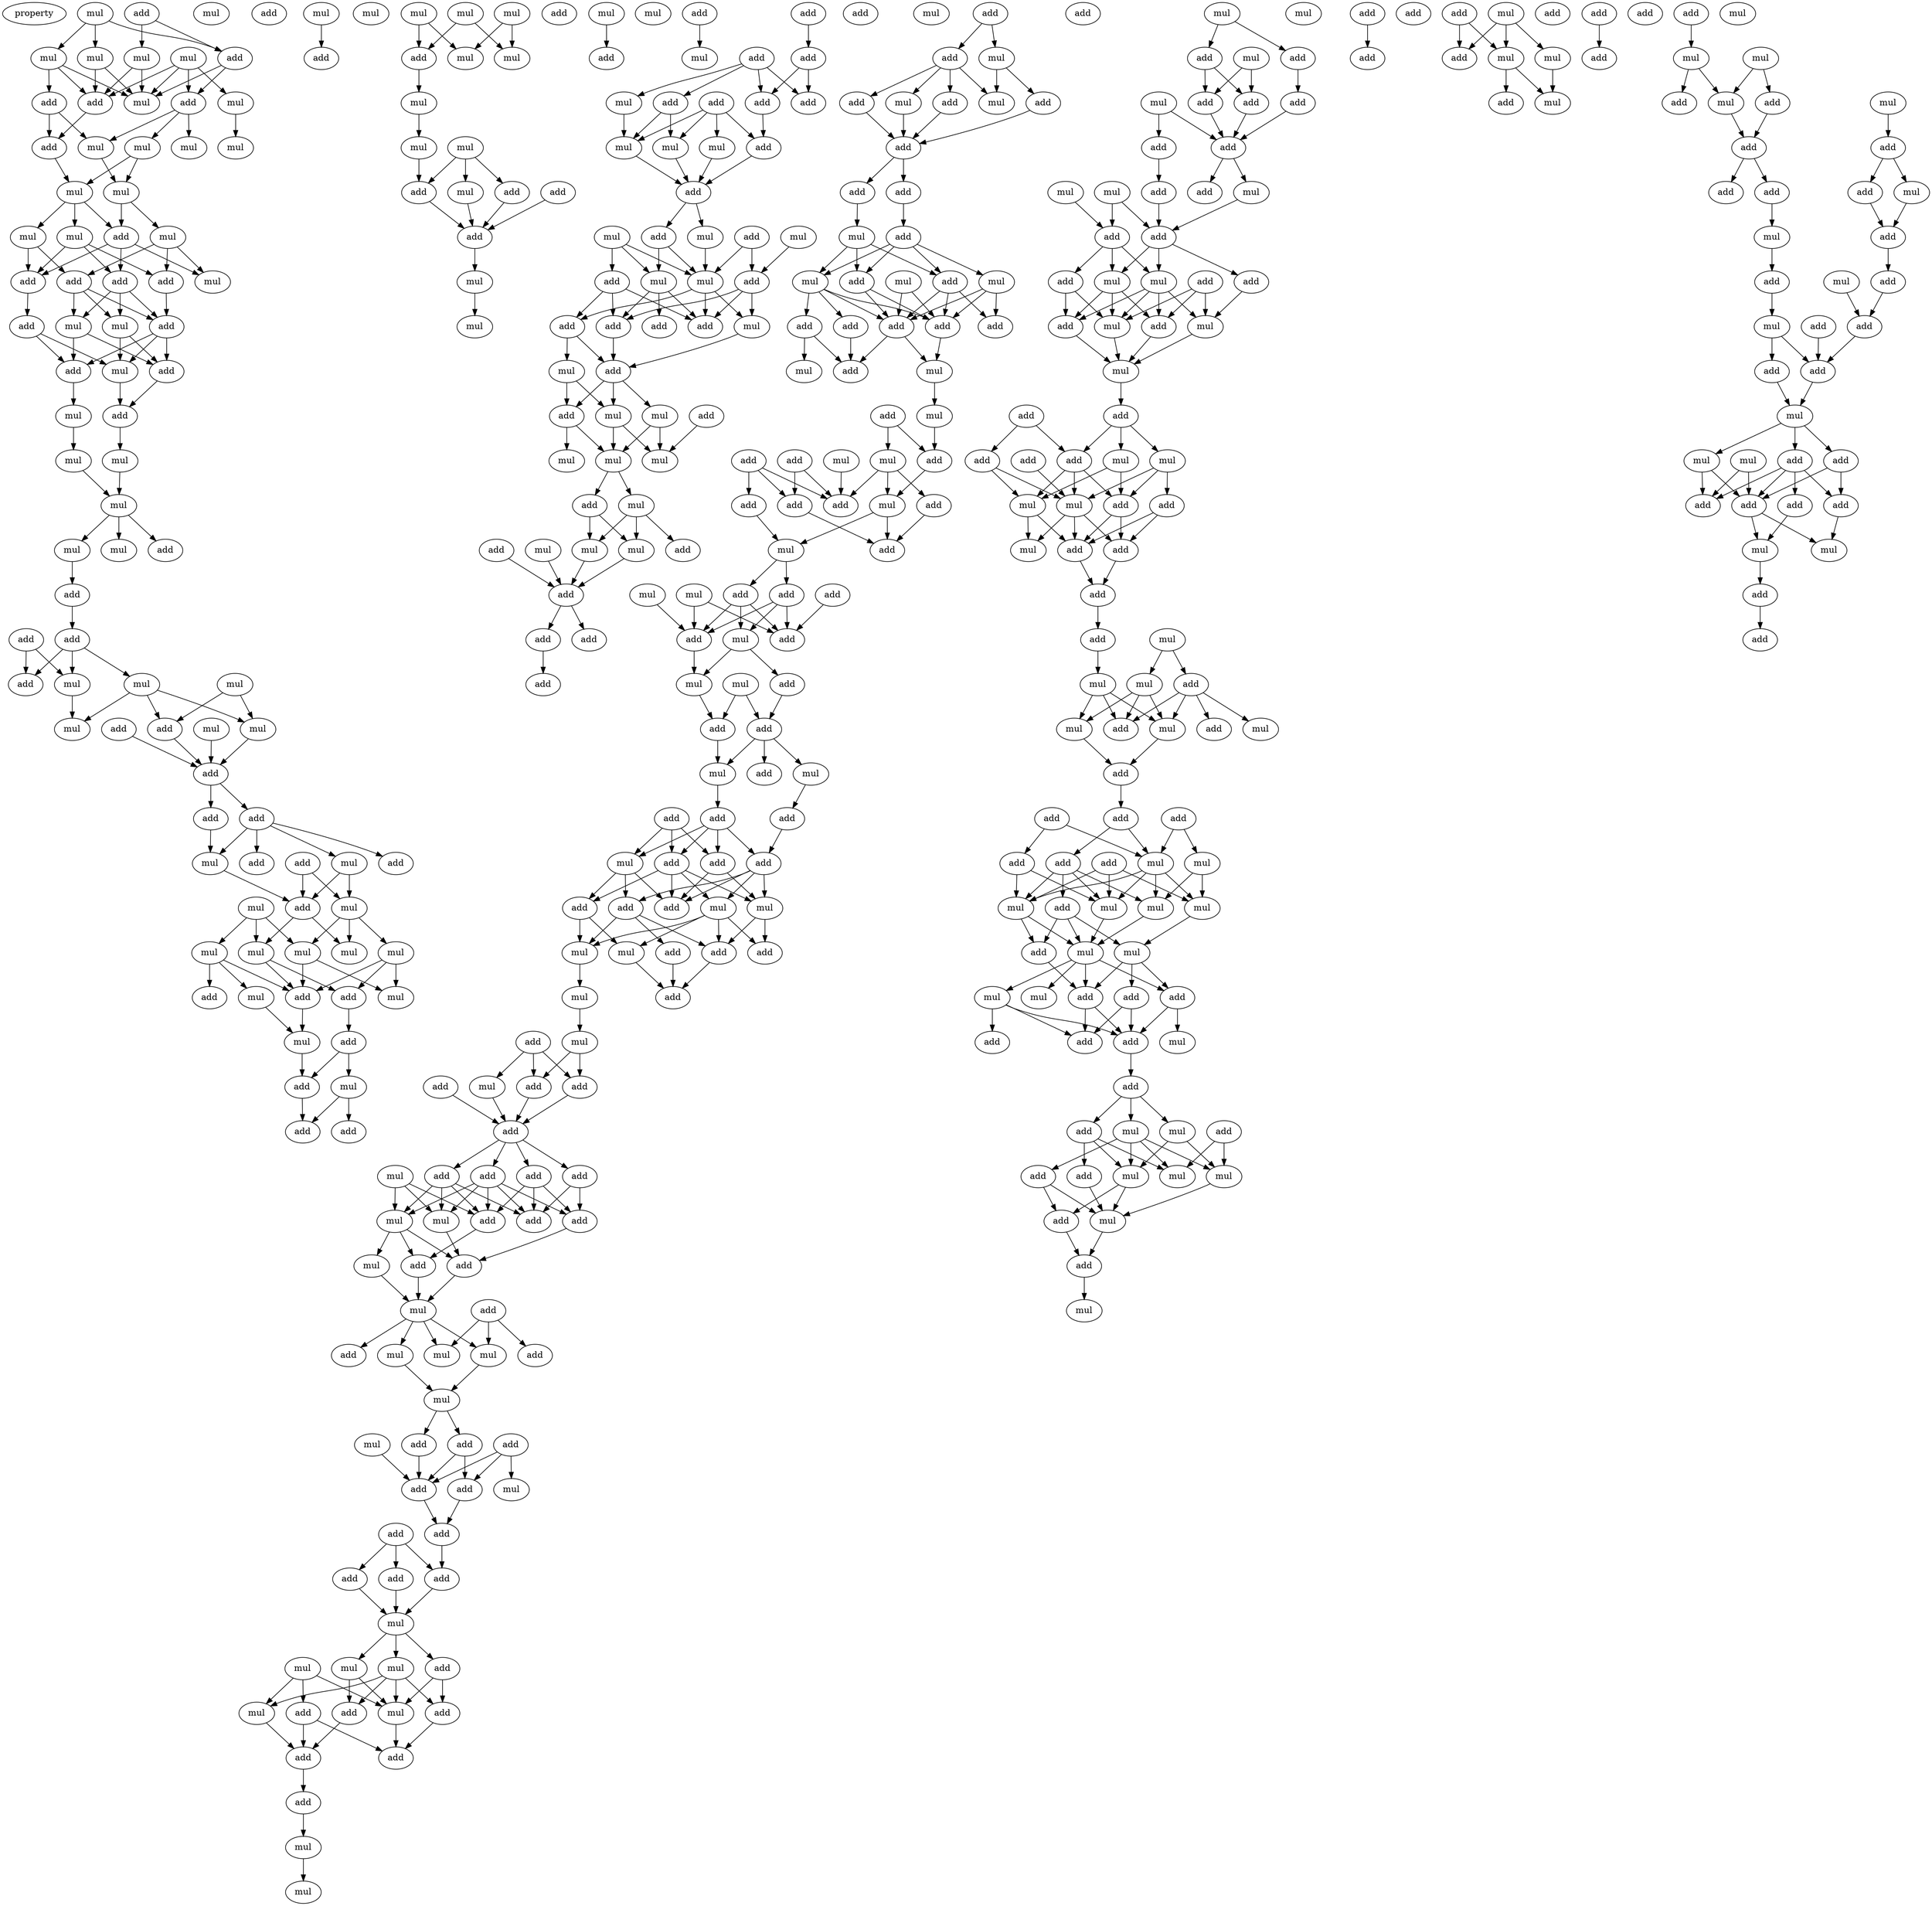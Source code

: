 digraph {
    node [fontcolor=black]
    property [mul=2,lf=1.1]
    0 [ label = mul ];
    1 [ label = add ];
    2 [ label = mul ];
    3 [ label = mul ];
    4 [ label = mul ];
    5 [ label = add ];
    6 [ label = mul ];
    7 [ label = add ];
    8 [ label = mul ];
    9 [ label = add ];
    10 [ label = add ];
    11 [ label = mul ];
    12 [ label = add ];
    13 [ label = mul ];
    14 [ label = mul ];
    15 [ label = mul ];
    16 [ label = mul ];
    17 [ label = mul ];
    18 [ label = mul ];
    19 [ label = mul ];
    20 [ label = add ];
    21 [ label = mul ];
    22 [ label = mul ];
    23 [ label = add ];
    24 [ label = add ];
    25 [ label = add ];
    26 [ label = add ];
    27 [ label = mul ];
    28 [ label = add ];
    29 [ label = mul ];
    30 [ label = mul ];
    31 [ label = add ];
    32 [ label = add ];
    33 [ label = mul ];
    34 [ label = mul ];
    35 [ label = add ];
    36 [ label = add ];
    37 [ label = mul ];
    38 [ label = mul ];
    39 [ label = mul ];
    40 [ label = mul ];
    41 [ label = add ];
    42 [ label = mul ];
    43 [ label = mul ];
    44 [ label = add ];
    45 [ label = add ];
    46 [ label = add ];
    47 [ label = add ];
    48 [ label = mul ];
    49 [ label = mul ];
    50 [ label = add ];
    51 [ label = mul ];
    52 [ label = mul ];
    53 [ label = mul ];
    54 [ label = mul ];
    55 [ label = add ];
    56 [ label = add ];
    57 [ label = add ];
    58 [ label = add ];
    59 [ label = add ];
    60 [ label = add ];
    61 [ label = add ];
    62 [ label = add ];
    63 [ label = mul ];
    64 [ label = mul ];
    65 [ label = add ];
    66 [ label = mul ];
    67 [ label = mul ];
    68 [ label = mul ];
    69 [ label = mul ];
    70 [ label = mul ];
    71 [ label = mul ];
    72 [ label = mul ];
    73 [ label = add ];
    74 [ label = mul ];
    75 [ label = add ];
    76 [ label = add ];
    77 [ label = mul ];
    78 [ label = add ];
    79 [ label = mul ];
    80 [ label = mul ];
    81 [ label = add ];
    82 [ label = add ];
    83 [ label = mul ];
    84 [ label = add ];
    85 [ label = mul ];
    86 [ label = add ];
    87 [ label = mul ];
    88 [ label = mul ];
    89 [ label = mul ];
    90 [ label = add ];
    91 [ label = mul ];
    92 [ label = mul ];
    93 [ label = mul ];
    94 [ label = add ];
    95 [ label = mul ];
    96 [ label = mul ];
    97 [ label = add ];
    98 [ label = mul ];
    99 [ label = add ];
    100 [ label = add ];
    101 [ label = mul ];
    102 [ label = add ];
    103 [ label = mul ];
    104 [ label = add ];
    105 [ label = mul ];
    106 [ label = mul ];
    107 [ label = add ];
    108 [ label = mul ];
    109 [ label = add ];
    110 [ label = add ];
    111 [ label = add ];
    112 [ label = add ];
    113 [ label = add ];
    114 [ label = mul ];
    115 [ label = add ];
    116 [ label = add ];
    117 [ label = mul ];
    118 [ label = add ];
    119 [ label = mul ];
    120 [ label = add ];
    121 [ label = mul ];
    122 [ label = add ];
    123 [ label = mul ];
    124 [ label = mul ];
    125 [ label = mul ];
    126 [ label = add ];
    127 [ label = add ];
    128 [ label = add ];
    129 [ label = mul ];
    130 [ label = mul ];
    131 [ label = add ];
    132 [ label = add ];
    133 [ label = add ];
    134 [ label = add ];
    135 [ label = add ];
    136 [ label = mul ];
    137 [ label = add ];
    138 [ label = mul ];
    139 [ label = add ];
    140 [ label = mul ];
    141 [ label = mul ];
    142 [ label = add ];
    143 [ label = mul ];
    144 [ label = mul ];
    145 [ label = mul ];
    146 [ label = mul ];
    147 [ label = add ];
    148 [ label = mul ];
    149 [ label = mul ];
    150 [ label = add ];
    151 [ label = add ];
    152 [ label = mul ];
    153 [ label = add ];
    154 [ label = add ];
    155 [ label = add ];
    156 [ label = mul ];
    157 [ label = add ];
    158 [ label = add ];
    159 [ label = mul ];
    160 [ label = add ];
    161 [ label = mul ];
    162 [ label = mul ];
    163 [ label = add ];
    164 [ label = add ];
    165 [ label = add ];
    166 [ label = add ];
    167 [ label = add ];
    168 [ label = add ];
    169 [ label = add ];
    170 [ label = mul ];
    171 [ label = mul ];
    172 [ label = mul ];
    173 [ label = add ];
    174 [ label = add ];
    175 [ label = mul ];
    176 [ label = add ];
    177 [ label = add ];
    178 [ label = add ];
    179 [ label = add ];
    180 [ label = add ];
    181 [ label = mul ];
    182 [ label = mul ];
    183 [ label = add ];
    184 [ label = mul ];
    185 [ label = add ];
    186 [ label = mul ];
    187 [ label = add ];
    188 [ label = add ];
    189 [ label = add ];
    190 [ label = mul ];
    191 [ label = add ];
    192 [ label = add ];
    193 [ label = mul ];
    194 [ label = add ];
    195 [ label = add ];
    196 [ label = mul ];
    197 [ label = add ];
    198 [ label = add ];
    199 [ label = mul ];
    200 [ label = add ];
    201 [ label = add ];
    202 [ label = mul ];
    203 [ label = mul ];
    204 [ label = add ];
    205 [ label = add ];
    206 [ label = add ];
    207 [ label = mul ];
    208 [ label = mul ];
    209 [ label = add ];
    210 [ label = add ];
    211 [ label = mul ];
    212 [ label = mul ];
    213 [ label = add ];
    214 [ label = add ];
    215 [ label = add ];
    216 [ label = add ];
    217 [ label = add ];
    218 [ label = add ];
    219 [ label = mul ];
    220 [ label = add ];
    221 [ label = mul ];
    222 [ label = add ];
    223 [ label = add ];
    224 [ label = mul ];
    225 [ label = add ];
    226 [ label = mul ];
    227 [ label = add ];
    228 [ label = add ];
    229 [ label = mul ];
    230 [ label = add ];
    231 [ label = mul ];
    232 [ label = add ];
    233 [ label = add ];
    234 [ label = mul ];
    235 [ label = add ];
    236 [ label = add ];
    237 [ label = mul ];
    238 [ label = add ];
    239 [ label = add ];
    240 [ label = add ];
    241 [ label = add ];
    242 [ label = mul ];
    243 [ label = add ];
    244 [ label = add ];
    245 [ label = add ];
    246 [ label = add ];
    247 [ label = mul ];
    248 [ label = add ];
    249 [ label = add ];
    250 [ label = mul ];
    251 [ label = add ];
    252 [ label = add ];
    253 [ label = mul ];
    254 [ label = add ];
    255 [ label = mul ];
    256 [ label = add ];
    257 [ label = mul ];
    258 [ label = mul ];
    259 [ label = add ];
    260 [ label = mul ];
    261 [ label = mul ];
    262 [ label = add ];
    263 [ label = add ];
    264 [ label = add ];
    265 [ label = mul ];
    266 [ label = add ];
    267 [ label = mul ];
    268 [ label = add ];
    269 [ label = add ];
    270 [ label = add ];
    271 [ label = add ];
    272 [ label = add ];
    273 [ label = add ];
    274 [ label = mul ];
    275 [ label = mul ];
    276 [ label = add ];
    277 [ label = mul ];
    278 [ label = mul ];
    279 [ label = mul ];
    280 [ label = add ];
    281 [ label = add ];
    282 [ label = mul ];
    283 [ label = add ];
    284 [ label = add ];
    285 [ label = add ];
    286 [ label = add ];
    287 [ label = mul ];
    288 [ label = mul ];
    289 [ label = mul ];
    290 [ label = add ];
    291 [ label = mul ];
    292 [ label = add ];
    293 [ label = add ];
    294 [ label = add ];
    295 [ label = add ];
    296 [ label = mul ];
    297 [ label = add ];
    298 [ label = add ];
    299 [ label = add ];
    300 [ label = mul ];
    301 [ label = add ];
    302 [ label = mul ];
    303 [ label = mul ];
    304 [ label = add ];
    305 [ label = add ];
    306 [ label = mul ];
    307 [ label = add ];
    308 [ label = add ];
    309 [ label = mul ];
    310 [ label = add ];
    311 [ label = mul ];
    312 [ label = add ];
    313 [ label = mul ];
    314 [ label = add ];
    315 [ label = mul ];
    316 [ label = add ];
    317 [ label = add ];
    318 [ label = add ];
    319 [ label = mul ];
    320 [ label = mul ];
    321 [ label = add ];
    322 [ label = add ];
    323 [ label = mul ];
    324 [ label = add ];
    325 [ label = add ];
    326 [ label = mul ];
    327 [ label = add ];
    328 [ label = mul ];
    329 [ label = add ];
    330 [ label = add ];
    331 [ label = add ];
    332 [ label = mul ];
    333 [ label = add ];
    334 [ label = mul ];
    335 [ label = mul ];
    336 [ label = mul ];
    337 [ label = add ];
    338 [ label = mul ];
    339 [ label = mul ];
    340 [ label = add ];
    341 [ label = add ];
    342 [ label = add ];
    343 [ label = add ];
    344 [ label = add ];
    345 [ label = add ];
    346 [ label = add ];
    347 [ label = mul ];
    348 [ label = mul ];
    349 [ label = add ];
    350 [ label = mul ];
    351 [ label = mul ];
    352 [ label = mul ];
    353 [ label = mul ];
    354 [ label = add ];
    355 [ label = mul ];
    356 [ label = add ];
    357 [ label = mul ];
    358 [ label = mul ];
    359 [ label = add ];
    360 [ label = add ];
    361 [ label = add ];
    362 [ label = mul ];
    363 [ label = add ];
    364 [ label = add ];
    365 [ label = mul ];
    366 [ label = add ];
    367 [ label = add ];
    368 [ label = mul ];
    369 [ label = add ];
    370 [ label = mul ];
    371 [ label = add ];
    372 [ label = mul ];
    373 [ label = mul ];
    374 [ label = add ];
    375 [ label = mul ];
    376 [ label = add ];
    377 [ label = mul ];
    378 [ label = mul ];
    379 [ label = add ];
    380 [ label = add ];
    381 [ label = add ];
    382 [ label = add ];
    383 [ label = mul ];
    384 [ label = add ];
    385 [ label = add ];
    386 [ label = mul ];
    387 [ label = add ];
    388 [ label = mul ];
    389 [ label = add ];
    390 [ label = mul ];
    391 [ label = mul ];
    392 [ label = add ];
    393 [ label = add ];
    394 [ label = add ];
    395 [ label = add ];
    396 [ label = add ];
    397 [ label = mul ];
    398 [ label = mul ];
    399 [ label = mul ];
    400 [ label = add ];
    401 [ label = mul ];
    402 [ label = add ];
    403 [ label = add ];
    404 [ label = add ];
    405 [ label = add ];
    406 [ label = mul ];
    407 [ label = add ];
    408 [ label = add ];
    409 [ label = add ];
    410 [ label = mul ];
    411 [ label = add ];
    412 [ label = mul ];
    413 [ label = add ];
    414 [ label = mul ];
    415 [ label = add ];
    416 [ label = add ];
    417 [ label = add ];
    418 [ label = add ];
    419 [ label = mul ];
    420 [ label = mul ];
    421 [ label = add ];
    422 [ label = add ];
    423 [ label = mul ];
    424 [ label = add ];
    425 [ label = add ];
    426 [ label = add ];
    427 [ label = add ];
    428 [ label = mul ];
    429 [ label = mul ];
    430 [ label = add ];
    431 [ label = mul ];
    432 [ label = add ];
    0 -> 2 [ name = 0 ];
    0 -> 5 [ name = 1 ];
    0 -> 6 [ name = 2 ];
    1 -> 4 [ name = 3 ];
    1 -> 5 [ name = 4 ];
    2 -> 10 [ name = 5 ];
    2 -> 11 [ name = 6 ];
    3 -> 7 [ name = 7 ];
    3 -> 8 [ name = 8 ];
    3 -> 10 [ name = 9 ];
    3 -> 11 [ name = 10 ];
    4 -> 10 [ name = 11 ];
    4 -> 11 [ name = 12 ];
    5 -> 7 [ name = 13 ];
    5 -> 11 [ name = 14 ];
    6 -> 9 [ name = 15 ];
    6 -> 10 [ name = 16 ];
    6 -> 11 [ name = 17 ];
    7 -> 14 [ name = 18 ];
    7 -> 15 [ name = 19 ];
    7 -> 16 [ name = 20 ];
    8 -> 13 [ name = 21 ];
    9 -> 12 [ name = 22 ];
    9 -> 15 [ name = 23 ];
    10 -> 12 [ name = 24 ];
    12 -> 17 [ name = 25 ];
    15 -> 18 [ name = 26 ];
    16 -> 17 [ name = 27 ];
    16 -> 18 [ name = 28 ];
    17 -> 19 [ name = 29 ];
    17 -> 20 [ name = 30 ];
    17 -> 22 [ name = 31 ];
    18 -> 20 [ name = 32 ];
    18 -> 21 [ name = 33 ];
    19 -> 23 [ name = 34 ];
    19 -> 26 [ name = 35 ];
    20 -> 25 [ name = 36 ];
    20 -> 26 [ name = 37 ];
    20 -> 27 [ name = 38 ];
    21 -> 23 [ name = 39 ];
    21 -> 24 [ name = 40 ];
    21 -> 27 [ name = 41 ];
    22 -> 24 [ name = 42 ];
    22 -> 25 [ name = 43 ];
    22 -> 26 [ name = 44 ];
    23 -> 29 [ name = 45 ];
    23 -> 30 [ name = 46 ];
    23 -> 31 [ name = 47 ];
    24 -> 31 [ name = 48 ];
    25 -> 29 [ name = 49 ];
    25 -> 30 [ name = 50 ];
    25 -> 31 [ name = 51 ];
    26 -> 28 [ name = 52 ];
    28 -> 32 [ name = 53 ];
    28 -> 33 [ name = 54 ];
    29 -> 33 [ name = 55 ];
    29 -> 35 [ name = 56 ];
    30 -> 32 [ name = 57 ];
    30 -> 35 [ name = 58 ];
    31 -> 32 [ name = 59 ];
    31 -> 33 [ name = 60 ];
    31 -> 35 [ name = 61 ];
    32 -> 37 [ name = 62 ];
    33 -> 36 [ name = 63 ];
    35 -> 36 [ name = 64 ];
    36 -> 38 [ name = 65 ];
    37 -> 39 [ name = 66 ];
    38 -> 40 [ name = 67 ];
    39 -> 40 [ name = 68 ];
    40 -> 42 [ name = 69 ];
    40 -> 43 [ name = 70 ];
    40 -> 44 [ name = 71 ];
    42 -> 45 [ name = 72 ];
    45 -> 47 [ name = 73 ];
    46 -> 49 [ name = 74 ];
    46 -> 50 [ name = 75 ];
    47 -> 49 [ name = 76 ];
    47 -> 50 [ name = 77 ];
    47 -> 51 [ name = 78 ];
    48 -> 54 [ name = 79 ];
    48 -> 56 [ name = 80 ];
    49 -> 53 [ name = 81 ];
    51 -> 53 [ name = 82 ];
    51 -> 54 [ name = 83 ];
    51 -> 56 [ name = 84 ];
    52 -> 57 [ name = 85 ];
    54 -> 57 [ name = 86 ];
    55 -> 57 [ name = 87 ];
    56 -> 57 [ name = 88 ];
    57 -> 58 [ name = 89 ];
    57 -> 59 [ name = 90 ];
    58 -> 64 [ name = 91 ];
    59 -> 60 [ name = 92 ];
    59 -> 61 [ name = 93 ];
    59 -> 63 [ name = 94 ];
    59 -> 64 [ name = 95 ];
    62 -> 65 [ name = 96 ];
    62 -> 66 [ name = 97 ];
    63 -> 65 [ name = 98 ];
    63 -> 66 [ name = 99 ];
    64 -> 65 [ name = 100 ];
    65 -> 68 [ name = 101 ];
    65 -> 69 [ name = 102 ];
    66 -> 69 [ name = 103 ];
    66 -> 70 [ name = 104 ];
    66 -> 72 [ name = 105 ];
    67 -> 68 [ name = 106 ];
    67 -> 70 [ name = 107 ];
    67 -> 71 [ name = 108 ];
    68 -> 75 [ name = 109 ];
    68 -> 76 [ name = 110 ];
    70 -> 76 [ name = 111 ];
    70 -> 77 [ name = 112 ];
    71 -> 73 [ name = 113 ];
    71 -> 74 [ name = 114 ];
    71 -> 76 [ name = 115 ];
    72 -> 75 [ name = 116 ];
    72 -> 76 [ name = 117 ];
    72 -> 77 [ name = 118 ];
    74 -> 79 [ name = 119 ];
    75 -> 78 [ name = 120 ];
    76 -> 79 [ name = 121 ];
    78 -> 80 [ name = 122 ];
    78 -> 81 [ name = 123 ];
    79 -> 81 [ name = 124 ];
    80 -> 82 [ name = 125 ];
    80 -> 84 [ name = 126 ];
    81 -> 82 [ name = 127 ];
    83 -> 86 [ name = 128 ];
    87 -> 90 [ name = 129 ];
    87 -> 91 [ name = 130 ];
    88 -> 90 [ name = 131 ];
    88 -> 92 [ name = 132 ];
    89 -> 91 [ name = 133 ];
    89 -> 92 [ name = 134 ];
    90 -> 93 [ name = 135 ];
    93 -> 95 [ name = 136 ];
    95 -> 97 [ name = 137 ];
    96 -> 97 [ name = 138 ];
    96 -> 98 [ name = 139 ];
    96 -> 99 [ name = 140 ];
    97 -> 102 [ name = 141 ];
    98 -> 102 [ name = 142 ];
    99 -> 102 [ name = 143 ];
    100 -> 102 [ name = 144 ];
    101 -> 104 [ name = 145 ];
    102 -> 103 [ name = 146 ];
    103 -> 105 [ name = 147 ];
    107 -> 108 [ name = 148 ];
    109 -> 110 [ name = 149 ];
    110 -> 112 [ name = 150 ];
    110 -> 116 [ name = 151 ];
    111 -> 112 [ name = 152 ];
    111 -> 114 [ name = 153 ];
    111 -> 115 [ name = 154 ];
    111 -> 116 [ name = 155 ];
    112 -> 120 [ name = 156 ];
    113 -> 117 [ name = 157 ];
    113 -> 119 [ name = 158 ];
    113 -> 120 [ name = 159 ];
    113 -> 121 [ name = 160 ];
    114 -> 119 [ name = 161 ];
    115 -> 117 [ name = 162 ];
    115 -> 119 [ name = 163 ];
    117 -> 122 [ name = 164 ];
    119 -> 122 [ name = 165 ];
    120 -> 122 [ name = 166 ];
    121 -> 122 [ name = 167 ];
    122 -> 125 [ name = 168 ];
    122 -> 127 [ name = 169 ];
    123 -> 129 [ name = 170 ];
    123 -> 130 [ name = 171 ];
    123 -> 131 [ name = 172 ];
    124 -> 128 [ name = 173 ];
    125 -> 130 [ name = 174 ];
    126 -> 128 [ name = 175 ];
    126 -> 130 [ name = 176 ];
    127 -> 129 [ name = 177 ];
    127 -> 130 [ name = 178 ];
    128 -> 132 [ name = 179 ];
    128 -> 134 [ name = 180 ];
    128 -> 136 [ name = 181 ];
    129 -> 132 [ name = 182 ];
    129 -> 134 [ name = 183 ];
    129 -> 135 [ name = 184 ];
    130 -> 133 [ name = 185 ];
    130 -> 134 [ name = 186 ];
    130 -> 136 [ name = 187 ];
    131 -> 132 [ name = 188 ];
    131 -> 133 [ name = 189 ];
    131 -> 134 [ name = 190 ];
    132 -> 137 [ name = 191 ];
    133 -> 137 [ name = 192 ];
    133 -> 138 [ name = 193 ];
    136 -> 137 [ name = 194 ];
    137 -> 139 [ name = 195 ];
    137 -> 140 [ name = 196 ];
    137 -> 141 [ name = 197 ];
    138 -> 139 [ name = 198 ];
    138 -> 141 [ name = 199 ];
    139 -> 144 [ name = 200 ];
    139 -> 145 [ name = 201 ];
    140 -> 143 [ name = 202 ];
    140 -> 145 [ name = 203 ];
    141 -> 143 [ name = 204 ];
    141 -> 145 [ name = 205 ];
    142 -> 143 [ name = 206 ];
    145 -> 146 [ name = 207 ];
    145 -> 147 [ name = 208 ];
    146 -> 148 [ name = 209 ];
    146 -> 149 [ name = 210 ];
    146 -> 150 [ name = 211 ];
    147 -> 148 [ name = 212 ];
    147 -> 149 [ name = 213 ];
    148 -> 153 [ name = 214 ];
    149 -> 153 [ name = 215 ];
    151 -> 153 [ name = 216 ];
    152 -> 153 [ name = 217 ];
    153 -> 154 [ name = 218 ];
    153 -> 155 [ name = 219 ];
    154 -> 157 [ name = 220 ];
    158 -> 159 [ name = 221 ];
    158 -> 160 [ name = 222 ];
    159 -> 162 [ name = 223 ];
    159 -> 163 [ name = 224 ];
    160 -> 161 [ name = 225 ];
    160 -> 162 [ name = 226 ];
    160 -> 164 [ name = 227 ];
    160 -> 165 [ name = 228 ];
    161 -> 166 [ name = 229 ];
    163 -> 166 [ name = 230 ];
    164 -> 166 [ name = 231 ];
    165 -> 166 [ name = 232 ];
    166 -> 167 [ name = 233 ];
    166 -> 168 [ name = 234 ];
    167 -> 169 [ name = 235 ];
    168 -> 170 [ name = 236 ];
    169 -> 171 [ name = 237 ];
    169 -> 172 [ name = 238 ];
    169 -> 173 [ name = 239 ];
    169 -> 174 [ name = 240 ];
    170 -> 172 [ name = 241 ];
    170 -> 173 [ name = 242 ];
    170 -> 174 [ name = 243 ];
    171 -> 176 [ name = 244 ];
    171 -> 178 [ name = 245 ];
    171 -> 179 [ name = 246 ];
    172 -> 176 [ name = 247 ];
    172 -> 177 [ name = 248 ];
    172 -> 179 [ name = 249 ];
    172 -> 180 [ name = 250 ];
    173 -> 176 [ name = 251 ];
    173 -> 179 [ name = 252 ];
    174 -> 176 [ name = 253 ];
    174 -> 178 [ name = 254 ];
    174 -> 179 [ name = 255 ];
    175 -> 176 [ name = 256 ];
    175 -> 179 [ name = 257 ];
    176 -> 181 [ name = 258 ];
    176 -> 183 [ name = 259 ];
    177 -> 183 [ name = 260 ];
    179 -> 181 [ name = 261 ];
    180 -> 182 [ name = 262 ];
    180 -> 183 [ name = 263 ];
    181 -> 184 [ name = 264 ];
    184 -> 189 [ name = 265 ];
    185 -> 189 [ name = 266 ];
    185 -> 190 [ name = 267 ];
    186 -> 192 [ name = 268 ];
    187 -> 192 [ name = 269 ];
    187 -> 194 [ name = 270 ];
    188 -> 192 [ name = 271 ];
    188 -> 194 [ name = 272 ];
    188 -> 195 [ name = 273 ];
    189 -> 193 [ name = 274 ];
    190 -> 191 [ name = 275 ];
    190 -> 192 [ name = 276 ];
    190 -> 193 [ name = 277 ];
    191 -> 197 [ name = 278 ];
    193 -> 196 [ name = 279 ];
    193 -> 197 [ name = 280 ];
    194 -> 197 [ name = 281 ];
    195 -> 196 [ name = 282 ];
    196 -> 198 [ name = 283 ];
    196 -> 200 [ name = 284 ];
    198 -> 203 [ name = 285 ];
    198 -> 204 [ name = 286 ];
    198 -> 205 [ name = 287 ];
    199 -> 204 [ name = 288 ];
    199 -> 205 [ name = 289 ];
    200 -> 203 [ name = 290 ];
    200 -> 204 [ name = 291 ];
    200 -> 205 [ name = 292 ];
    201 -> 205 [ name = 293 ];
    202 -> 204 [ name = 294 ];
    203 -> 206 [ name = 295 ];
    203 -> 207 [ name = 296 ];
    204 -> 207 [ name = 297 ];
    206 -> 210 [ name = 298 ];
    207 -> 209 [ name = 299 ];
    208 -> 209 [ name = 300 ];
    208 -> 210 [ name = 301 ];
    209 -> 212 [ name = 302 ];
    210 -> 211 [ name = 303 ];
    210 -> 212 [ name = 304 ];
    210 -> 213 [ name = 305 ];
    211 -> 216 [ name = 306 ];
    212 -> 214 [ name = 307 ];
    214 -> 217 [ name = 308 ];
    214 -> 218 [ name = 309 ];
    214 -> 219 [ name = 310 ];
    214 -> 220 [ name = 311 ];
    215 -> 217 [ name = 312 ];
    215 -> 218 [ name = 313 ];
    215 -> 219 [ name = 314 ];
    216 -> 220 [ name = 315 ];
    217 -> 221 [ name = 316 ];
    217 -> 222 [ name = 317 ];
    217 -> 224 [ name = 318 ];
    217 -> 225 [ name = 319 ];
    218 -> 222 [ name = 320 ];
    218 -> 224 [ name = 321 ];
    219 -> 222 [ name = 322 ];
    219 -> 223 [ name = 323 ];
    219 -> 225 [ name = 324 ];
    220 -> 221 [ name = 325 ];
    220 -> 222 [ name = 326 ];
    220 -> 223 [ name = 327 ];
    220 -> 224 [ name = 328 ];
    221 -> 226 [ name = 329 ];
    221 -> 228 [ name = 330 ];
    221 -> 229 [ name = 331 ];
    221 -> 230 [ name = 332 ];
    223 -> 227 [ name = 333 ];
    223 -> 228 [ name = 334 ];
    223 -> 229 [ name = 335 ];
    224 -> 228 [ name = 336 ];
    224 -> 230 [ name = 337 ];
    225 -> 226 [ name = 338 ];
    225 -> 229 [ name = 339 ];
    226 -> 232 [ name = 340 ];
    227 -> 232 [ name = 341 ];
    228 -> 232 [ name = 342 ];
    229 -> 231 [ name = 343 ];
    231 -> 234 [ name = 344 ];
    233 -> 237 [ name = 345 ];
    233 -> 238 [ name = 346 ];
    233 -> 239 [ name = 347 ];
    234 -> 238 [ name = 348 ];
    234 -> 239 [ name = 349 ];
    235 -> 240 [ name = 350 ];
    237 -> 240 [ name = 351 ];
    238 -> 240 [ name = 352 ];
    239 -> 240 [ name = 353 ];
    240 -> 241 [ name = 354 ];
    240 -> 243 [ name = 355 ];
    240 -> 244 [ name = 356 ];
    240 -> 245 [ name = 357 ];
    241 -> 246 [ name = 358 ];
    241 -> 247 [ name = 359 ];
    241 -> 249 [ name = 360 ];
    241 -> 250 [ name = 361 ];
    242 -> 246 [ name = 362 ];
    242 -> 247 [ name = 363 ];
    242 -> 250 [ name = 364 ];
    243 -> 248 [ name = 365 ];
    243 -> 249 [ name = 366 ];
    244 -> 246 [ name = 367 ];
    244 -> 247 [ name = 368 ];
    244 -> 248 [ name = 369 ];
    244 -> 249 [ name = 370 ];
    244 -> 250 [ name = 371 ];
    245 -> 246 [ name = 372 ];
    245 -> 248 [ name = 373 ];
    245 -> 249 [ name = 374 ];
    246 -> 252 [ name = 375 ];
    247 -> 251 [ name = 376 ];
    248 -> 251 [ name = 377 ];
    250 -> 251 [ name = 378 ];
    250 -> 252 [ name = 379 ];
    250 -> 253 [ name = 380 ];
    251 -> 255 [ name = 381 ];
    252 -> 255 [ name = 382 ];
    253 -> 255 [ name = 383 ];
    254 -> 257 [ name = 384 ];
    254 -> 259 [ name = 385 ];
    254 -> 260 [ name = 386 ];
    255 -> 256 [ name = 387 ];
    255 -> 257 [ name = 388 ];
    255 -> 258 [ name = 389 ];
    255 -> 260 [ name = 390 ];
    257 -> 261 [ name = 391 ];
    258 -> 261 [ name = 392 ];
    261 -> 262 [ name = 393 ];
    261 -> 263 [ name = 394 ];
    262 -> 266 [ name = 395 ];
    262 -> 268 [ name = 396 ];
    263 -> 268 [ name = 397 ];
    264 -> 266 [ name = 398 ];
    264 -> 267 [ name = 399 ];
    264 -> 268 [ name = 400 ];
    265 -> 268 [ name = 401 ];
    266 -> 270 [ name = 402 ];
    268 -> 270 [ name = 403 ];
    269 -> 271 [ name = 404 ];
    269 -> 272 [ name = 405 ];
    269 -> 273 [ name = 406 ];
    270 -> 272 [ name = 407 ];
    271 -> 274 [ name = 408 ];
    272 -> 274 [ name = 409 ];
    273 -> 274 [ name = 410 ];
    274 -> 275 [ name = 411 ];
    274 -> 276 [ name = 412 ];
    274 -> 277 [ name = 413 ];
    275 -> 279 [ name = 414 ];
    275 -> 280 [ name = 415 ];
    275 -> 281 [ name = 416 ];
    275 -> 282 [ name = 417 ];
    276 -> 281 [ name = 418 ];
    276 -> 282 [ name = 419 ];
    277 -> 280 [ name = 420 ];
    277 -> 282 [ name = 421 ];
    278 -> 279 [ name = 422 ];
    278 -> 282 [ name = 423 ];
    278 -> 283 [ name = 424 ];
    279 -> 285 [ name = 425 ];
    280 -> 285 [ name = 426 ];
    281 -> 284 [ name = 427 ];
    282 -> 284 [ name = 428 ];
    283 -> 284 [ name = 429 ];
    283 -> 285 [ name = 430 ];
    285 -> 286 [ name = 431 ];
    286 -> 287 [ name = 432 ];
    287 -> 288 [ name = 433 ];
    289 -> 290 [ name = 434 ];
    289 -> 292 [ name = 435 ];
    290 -> 293 [ name = 436 ];
    290 -> 295 [ name = 437 ];
    291 -> 293 [ name = 438 ];
    291 -> 295 [ name = 439 ];
    292 -> 294 [ name = 440 ];
    293 -> 298 [ name = 441 ];
    294 -> 298 [ name = 442 ];
    295 -> 298 [ name = 443 ];
    296 -> 297 [ name = 444 ];
    296 -> 298 [ name = 445 ];
    297 -> 301 [ name = 446 ];
    298 -> 299 [ name = 447 ];
    298 -> 302 [ name = 448 ];
    300 -> 304 [ name = 449 ];
    300 -> 305 [ name = 450 ];
    301 -> 305 [ name = 451 ];
    302 -> 305 [ name = 452 ];
    303 -> 304 [ name = 453 ];
    304 -> 306 [ name = 454 ];
    304 -> 307 [ name = 455 ];
    304 -> 309 [ name = 456 ];
    305 -> 306 [ name = 457 ];
    305 -> 309 [ name = 458 ];
    305 -> 310 [ name = 459 ];
    306 -> 311 [ name = 460 ];
    306 -> 312 [ name = 461 ];
    306 -> 314 [ name = 462 ];
    307 -> 311 [ name = 463 ];
    307 -> 312 [ name = 464 ];
    308 -> 311 [ name = 465 ];
    308 -> 313 [ name = 466 ];
    308 -> 314 [ name = 467 ];
    309 -> 311 [ name = 468 ];
    309 -> 312 [ name = 469 ];
    309 -> 313 [ name = 470 ];
    309 -> 314 [ name = 471 ];
    310 -> 313 [ name = 472 ];
    311 -> 315 [ name = 473 ];
    312 -> 315 [ name = 474 ];
    313 -> 315 [ name = 475 ];
    314 -> 315 [ name = 476 ];
    315 -> 316 [ name = 477 ];
    316 -> 319 [ name = 478 ];
    316 -> 320 [ name = 479 ];
    316 -> 321 [ name = 480 ];
    317 -> 321 [ name = 481 ];
    317 -> 322 [ name = 482 ];
    318 -> 326 [ name = 483 ];
    319 -> 323 [ name = 484 ];
    319 -> 325 [ name = 485 ];
    320 -> 324 [ name = 486 ];
    320 -> 325 [ name = 487 ];
    320 -> 326 [ name = 488 ];
    321 -> 323 [ name = 489 ];
    321 -> 325 [ name = 490 ];
    321 -> 326 [ name = 491 ];
    322 -> 323 [ name = 492 ];
    322 -> 326 [ name = 493 ];
    323 -> 328 [ name = 494 ];
    323 -> 329 [ name = 495 ];
    324 -> 327 [ name = 496 ];
    324 -> 329 [ name = 497 ];
    325 -> 327 [ name = 498 ];
    325 -> 329 [ name = 499 ];
    326 -> 327 [ name = 500 ];
    326 -> 328 [ name = 501 ];
    326 -> 329 [ name = 502 ];
    327 -> 330 [ name = 503 ];
    329 -> 330 [ name = 504 ];
    330 -> 331 [ name = 505 ];
    331 -> 335 [ name = 506 ];
    332 -> 333 [ name = 507 ];
    332 -> 334 [ name = 508 ];
    333 -> 336 [ name = 509 ];
    333 -> 337 [ name = 510 ];
    333 -> 339 [ name = 511 ];
    333 -> 340 [ name = 512 ];
    334 -> 336 [ name = 513 ];
    334 -> 338 [ name = 514 ];
    334 -> 340 [ name = 515 ];
    335 -> 336 [ name = 516 ];
    335 -> 338 [ name = 517 ];
    335 -> 340 [ name = 518 ];
    336 -> 341 [ name = 519 ];
    338 -> 341 [ name = 520 ];
    341 -> 343 [ name = 521 ];
    342 -> 348 [ name = 522 ];
    342 -> 349 [ name = 523 ];
    343 -> 346 [ name = 524 ];
    343 -> 348 [ name = 525 ];
    344 -> 347 [ name = 526 ];
    344 -> 348 [ name = 527 ];
    345 -> 350 [ name = 528 ];
    345 -> 352 [ name = 529 ];
    345 -> 353 [ name = 530 ];
    346 -> 351 [ name = 531 ];
    346 -> 352 [ name = 532 ];
    346 -> 353 [ name = 533 ];
    346 -> 354 [ name = 534 ];
    347 -> 350 [ name = 535 ];
    347 -> 351 [ name = 536 ];
    348 -> 350 [ name = 537 ];
    348 -> 351 [ name = 538 ];
    348 -> 352 [ name = 539 ];
    348 -> 353 [ name = 540 ];
    349 -> 352 [ name = 541 ];
    349 -> 353 [ name = 542 ];
    350 -> 357 [ name = 543 ];
    351 -> 355 [ name = 544 ];
    352 -> 355 [ name = 545 ];
    353 -> 355 [ name = 546 ];
    353 -> 356 [ name = 547 ];
    354 -> 355 [ name = 548 ];
    354 -> 356 [ name = 549 ];
    354 -> 357 [ name = 550 ];
    355 -> 358 [ name = 551 ];
    355 -> 360 [ name = 552 ];
    355 -> 361 [ name = 553 ];
    355 -> 362 [ name = 554 ];
    356 -> 360 [ name = 555 ];
    357 -> 359 [ name = 556 ];
    357 -> 360 [ name = 557 ];
    357 -> 361 [ name = 558 ];
    359 -> 363 [ name = 559 ];
    359 -> 364 [ name = 560 ];
    360 -> 363 [ name = 561 ];
    360 -> 364 [ name = 562 ];
    361 -> 363 [ name = 563 ];
    361 -> 365 [ name = 564 ];
    362 -> 363 [ name = 565 ];
    362 -> 364 [ name = 566 ];
    362 -> 366 [ name = 567 ];
    363 -> 367 [ name = 568 ];
    367 -> 368 [ name = 569 ];
    367 -> 369 [ name = 570 ];
    367 -> 372 [ name = 571 ];
    368 -> 373 [ name = 572 ];
    368 -> 375 [ name = 573 ];
    368 -> 376 [ name = 574 ];
    368 -> 377 [ name = 575 ];
    369 -> 373 [ name = 576 ];
    369 -> 374 [ name = 577 ];
    369 -> 377 [ name = 578 ];
    371 -> 373 [ name = 579 ];
    371 -> 375 [ name = 580 ];
    372 -> 375 [ name = 581 ];
    372 -> 377 [ name = 582 ];
    374 -> 378 [ name = 583 ];
    375 -> 378 [ name = 584 ];
    376 -> 378 [ name = 585 ];
    376 -> 379 [ name = 586 ];
    377 -> 378 [ name = 587 ];
    377 -> 379 [ name = 588 ];
    378 -> 381 [ name = 589 ];
    379 -> 381 [ name = 590 ];
    380 -> 384 [ name = 591 ];
    381 -> 383 [ name = 592 ];
    385 -> 387 [ name = 593 ];
    385 -> 390 [ name = 594 ];
    386 -> 387 [ name = 595 ];
    386 -> 388 [ name = 596 ];
    386 -> 390 [ name = 597 ];
    388 -> 391 [ name = 598 ];
    390 -> 391 [ name = 599 ];
    390 -> 392 [ name = 600 ];
    393 -> 395 [ name = 601 ];
    396 -> 397 [ name = 602 ];
    397 -> 400 [ name = 603 ];
    397 -> 401 [ name = 604 ];
    398 -> 401 [ name = 605 ];
    398 -> 402 [ name = 606 ];
    399 -> 404 [ name = 607 ];
    401 -> 403 [ name = 608 ];
    402 -> 403 [ name = 609 ];
    403 -> 405 [ name = 610 ];
    403 -> 408 [ name = 611 ];
    404 -> 406 [ name = 612 ];
    404 -> 407 [ name = 613 ];
    406 -> 409 [ name = 614 ];
    407 -> 409 [ name = 615 ];
    408 -> 410 [ name = 616 ];
    409 -> 411 [ name = 617 ];
    410 -> 413 [ name = 618 ];
    411 -> 416 [ name = 619 ];
    412 -> 416 [ name = 620 ];
    413 -> 414 [ name = 621 ];
    414 -> 417 [ name = 622 ];
    414 -> 418 [ name = 623 ];
    415 -> 417 [ name = 624 ];
    416 -> 417 [ name = 625 ];
    417 -> 419 [ name = 626 ];
    418 -> 419 [ name = 627 ];
    419 -> 421 [ name = 628 ];
    419 -> 422 [ name = 629 ];
    419 -> 423 [ name = 630 ];
    420 -> 426 [ name = 631 ];
    420 -> 427 [ name = 632 ];
    421 -> 424 [ name = 633 ];
    421 -> 426 [ name = 634 ];
    422 -> 424 [ name = 635 ];
    422 -> 425 [ name = 636 ];
    422 -> 426 [ name = 637 ];
    422 -> 427 [ name = 638 ];
    423 -> 426 [ name = 639 ];
    423 -> 427 [ name = 640 ];
    424 -> 429 [ name = 641 ];
    425 -> 428 [ name = 642 ];
    426 -> 428 [ name = 643 ];
    426 -> 429 [ name = 644 ];
    428 -> 430 [ name = 645 ];
    430 -> 432 [ name = 646 ];
}
